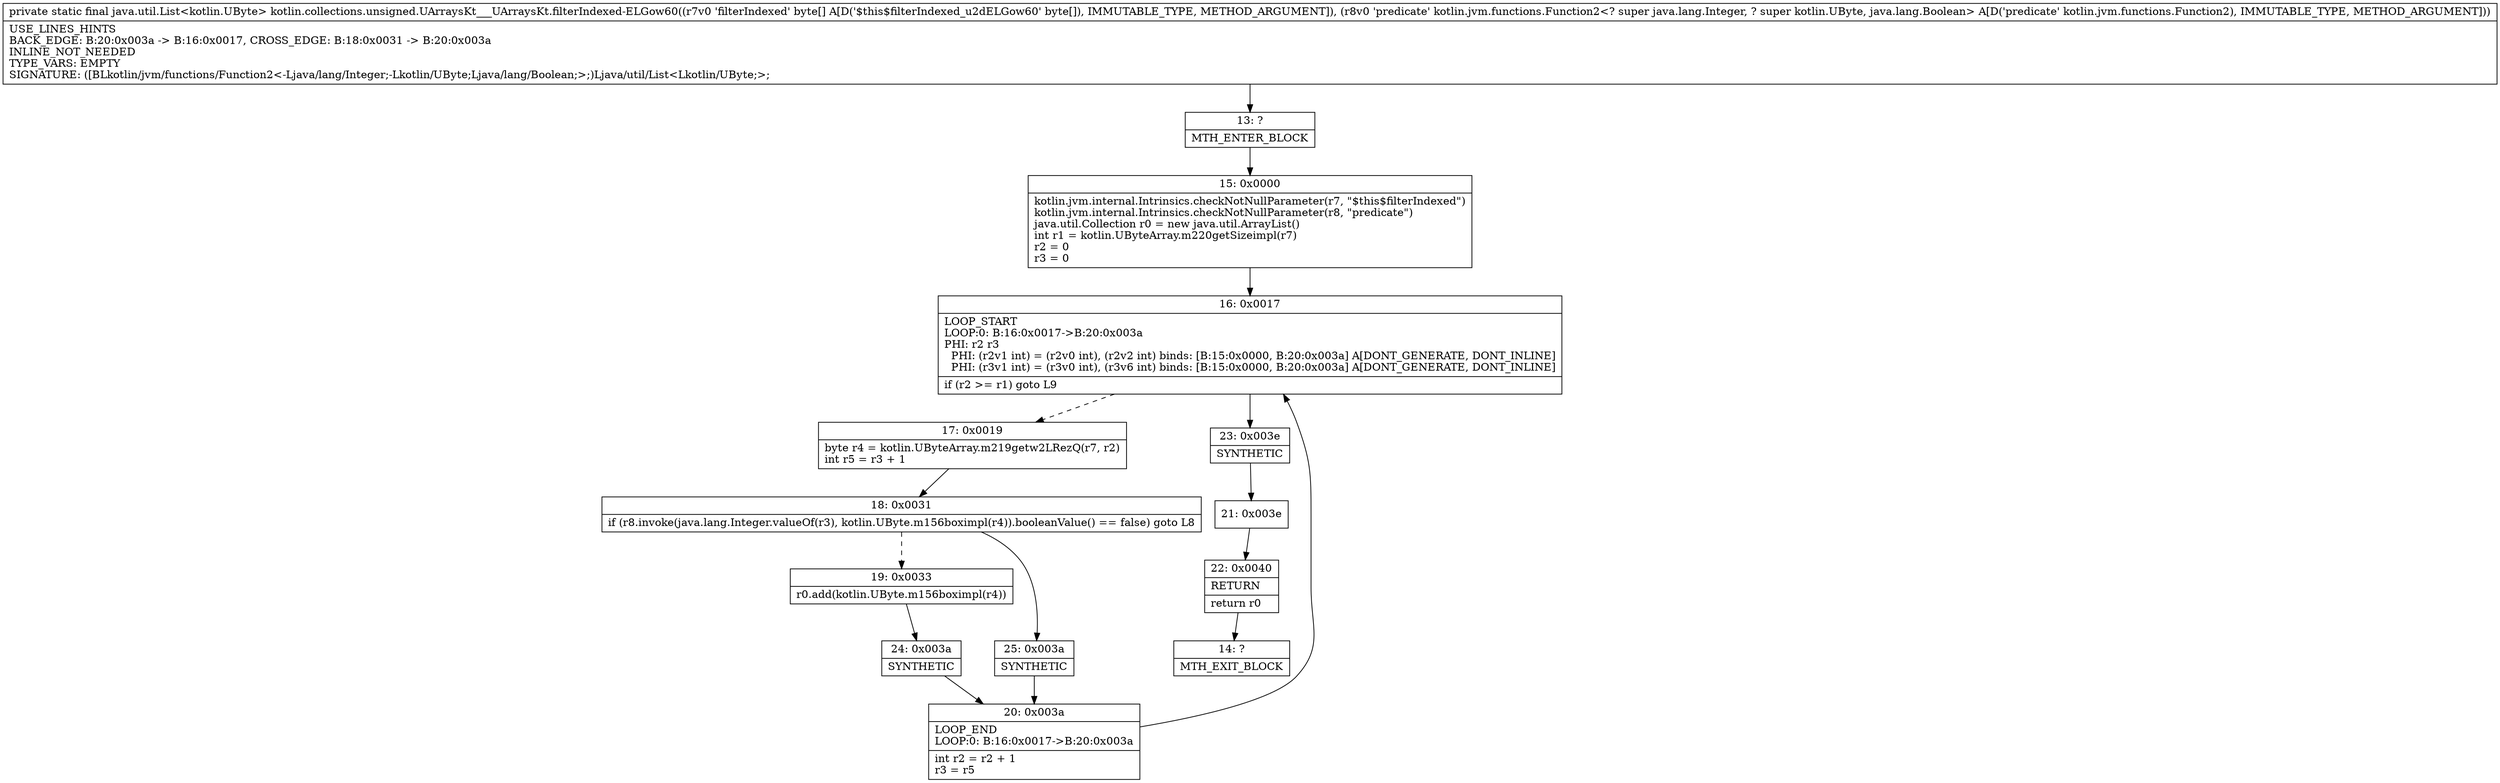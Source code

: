 digraph "CFG forkotlin.collections.unsigned.UArraysKt___UArraysKt.filterIndexed\-ELGow60([BLkotlin\/jvm\/functions\/Function2;)Ljava\/util\/List;" {
Node_13 [shape=record,label="{13\:\ ?|MTH_ENTER_BLOCK\l}"];
Node_15 [shape=record,label="{15\:\ 0x0000|kotlin.jvm.internal.Intrinsics.checkNotNullParameter(r7, \"$this$filterIndexed\")\lkotlin.jvm.internal.Intrinsics.checkNotNullParameter(r8, \"predicate\")\ljava.util.Collection r0 = new java.util.ArrayList()\lint r1 = kotlin.UByteArray.m220getSizeimpl(r7)\lr2 = 0\lr3 = 0\l}"];
Node_16 [shape=record,label="{16\:\ 0x0017|LOOP_START\lLOOP:0: B:16:0x0017\-\>B:20:0x003a\lPHI: r2 r3 \l  PHI: (r2v1 int) = (r2v0 int), (r2v2 int) binds: [B:15:0x0000, B:20:0x003a] A[DONT_GENERATE, DONT_INLINE]\l  PHI: (r3v1 int) = (r3v0 int), (r3v6 int) binds: [B:15:0x0000, B:20:0x003a] A[DONT_GENERATE, DONT_INLINE]\l|if (r2 \>= r1) goto L9\l}"];
Node_17 [shape=record,label="{17\:\ 0x0019|byte r4 = kotlin.UByteArray.m219getw2LRezQ(r7, r2)\lint r5 = r3 + 1\l}"];
Node_18 [shape=record,label="{18\:\ 0x0031|if (r8.invoke(java.lang.Integer.valueOf(r3), kotlin.UByte.m156boximpl(r4)).booleanValue() == false) goto L8\l}"];
Node_19 [shape=record,label="{19\:\ 0x0033|r0.add(kotlin.UByte.m156boximpl(r4))\l}"];
Node_24 [shape=record,label="{24\:\ 0x003a|SYNTHETIC\l}"];
Node_20 [shape=record,label="{20\:\ 0x003a|LOOP_END\lLOOP:0: B:16:0x0017\-\>B:20:0x003a\l|int r2 = r2 + 1\lr3 = r5\l}"];
Node_25 [shape=record,label="{25\:\ 0x003a|SYNTHETIC\l}"];
Node_23 [shape=record,label="{23\:\ 0x003e|SYNTHETIC\l}"];
Node_21 [shape=record,label="{21\:\ 0x003e}"];
Node_22 [shape=record,label="{22\:\ 0x0040|RETURN\l|return r0\l}"];
Node_14 [shape=record,label="{14\:\ ?|MTH_EXIT_BLOCK\l}"];
MethodNode[shape=record,label="{private static final java.util.List\<kotlin.UByte\> kotlin.collections.unsigned.UArraysKt___UArraysKt.filterIndexed\-ELGow60((r7v0 'filterIndexed' byte[] A[D('$this$filterIndexed_u2dELGow60' byte[]), IMMUTABLE_TYPE, METHOD_ARGUMENT]), (r8v0 'predicate' kotlin.jvm.functions.Function2\<? super java.lang.Integer, ? super kotlin.UByte, java.lang.Boolean\> A[D('predicate' kotlin.jvm.functions.Function2), IMMUTABLE_TYPE, METHOD_ARGUMENT]))  | USE_LINES_HINTS\lBACK_EDGE: B:20:0x003a \-\> B:16:0x0017, CROSS_EDGE: B:18:0x0031 \-\> B:20:0x003a\lINLINE_NOT_NEEDED\lTYPE_VARS: EMPTY\lSIGNATURE: ([BLkotlin\/jvm\/functions\/Function2\<\-Ljava\/lang\/Integer;\-Lkotlin\/UByte;Ljava\/lang\/Boolean;\>;)Ljava\/util\/List\<Lkotlin\/UByte;\>;\l}"];
MethodNode -> Node_13;Node_13 -> Node_15;
Node_15 -> Node_16;
Node_16 -> Node_17[style=dashed];
Node_16 -> Node_23;
Node_17 -> Node_18;
Node_18 -> Node_19[style=dashed];
Node_18 -> Node_25;
Node_19 -> Node_24;
Node_24 -> Node_20;
Node_20 -> Node_16;
Node_25 -> Node_20;
Node_23 -> Node_21;
Node_21 -> Node_22;
Node_22 -> Node_14;
}

